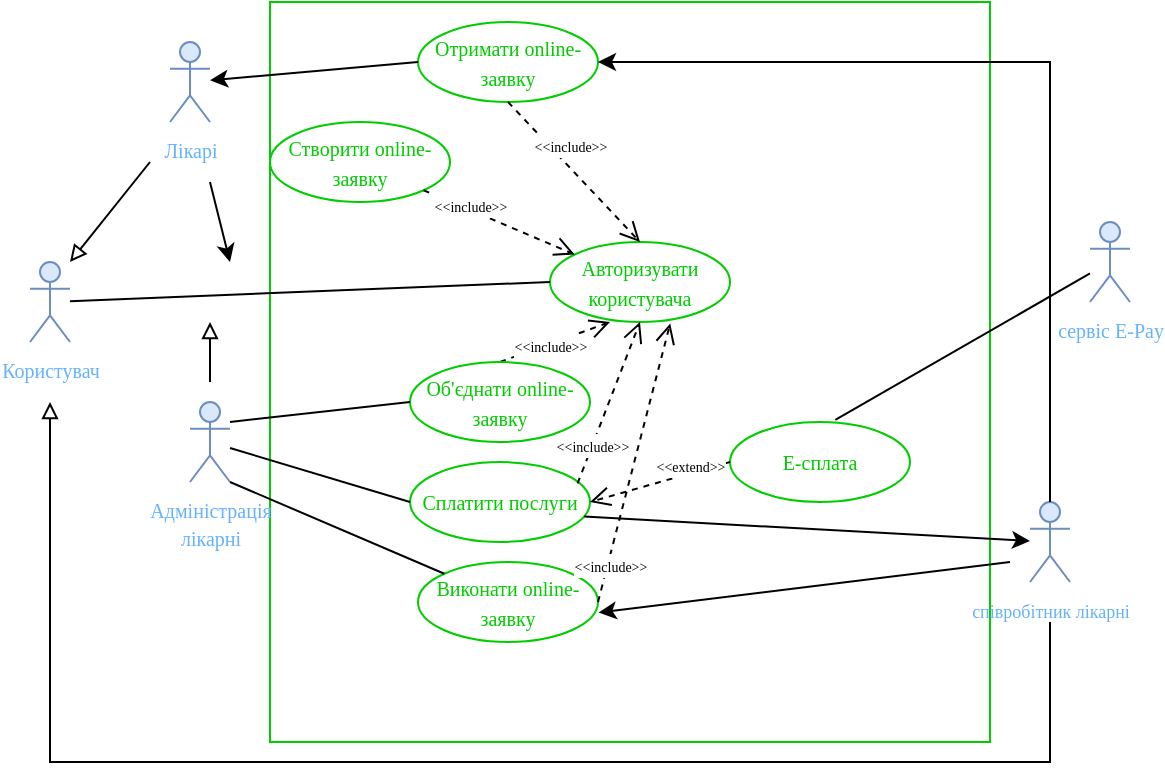 <mxfile version="20.8.16" type="device"><diagram name="Страница 1" id="aq-Jlml0IucmwOb--KEK"><mxGraphModel dx="714" dy="423" grid="1" gridSize="10" guides="1" tooltips="1" connect="1" arrows="1" fold="1" page="1" pageScale="1" pageWidth="827" pageHeight="1169" math="0" shadow="0"><root><mxCell id="0"/><mxCell id="1" parent="0"/><mxCell id="BzcpxLDHrW5vK4rVbkOT-40" value="" style="rounded=0;whiteSpace=wrap;html=1;strokeColor=#00CC00;fontFamily=Times New Roman;fontSize=7;fontColor=#00CC00;" vertex="1" parent="1"><mxGeometry x="250" y="180" width="360" height="370" as="geometry"/></mxCell><mxCell id="BzcpxLDHrW5vK4rVbkOT-22" value="&lt;font color=&quot;#000000&quot; style=&quot;font-size: 7px;&quot;&gt;&amp;lt;&amp;lt;include&amp;gt;&amp;gt;&lt;/font&gt;" style="html=1;verticalAlign=bottom;endArrow=open;dashed=1;endSize=8;rounded=0;fontFamily=Times New Roman;fontSize=10;fontColor=#00CC00;exitX=0.5;exitY=0;exitDx=0;exitDy=0;" edge="1" parent="1" source="BzcpxLDHrW5vK4rVbkOT-15"><mxGeometry x="-0.197" y="-9" relative="1" as="geometry"><mxPoint x="500" y="320" as="sourcePoint"/><mxPoint x="420" y="340" as="targetPoint"/><mxPoint as="offset"/></mxGeometry></mxCell><mxCell id="BzcpxLDHrW5vK4rVbkOT-1" value="&lt;font color=&quot;#66b2ff&quot; style=&quot;font-size: 10px;&quot;&gt;Користувач&lt;/font&gt;" style="shape=umlActor;verticalLabelPosition=bottom;verticalAlign=top;outlineConnect=0;fillColor=#dae8fc;strokeColor=#6c8ebf;fontFamily=Times New Roman;html=1;" vertex="1" parent="1"><mxGeometry x="130" y="310" width="20" height="40" as="geometry"/></mxCell><mxCell id="BzcpxLDHrW5vK4rVbkOT-6" value="&lt;font color=&quot;#66b2ff&quot; style=&quot;font-size: 10px;&quot;&gt;Лікарі&lt;/font&gt;" style="shape=umlActor;verticalLabelPosition=bottom;verticalAlign=top;outlineConnect=0;fillColor=#dae8fc;strokeColor=#6c8ebf;fontFamily=Times New Roman;html=1;" vertex="1" parent="1"><mxGeometry x="200" y="200" width="20" height="40" as="geometry"/></mxCell><mxCell id="BzcpxLDHrW5vK4rVbkOT-7" value="&lt;font color=&quot;#66b2ff&quot; style=&quot;font-size: 10px;&quot;&gt;Адміністрація &lt;br&gt;лікарні&lt;/font&gt;" style="shape=umlActor;verticalLabelPosition=bottom;verticalAlign=top;outlineConnect=0;fillColor=#dae8fc;strokeColor=#6c8ebf;fontFamily=Times New Roman;html=1;" vertex="1" parent="1"><mxGeometry x="210" y="380" width="20" height="40" as="geometry"/></mxCell><mxCell id="BzcpxLDHrW5vK4rVbkOT-8" value="&lt;font color=&quot;#00cc00&quot; style=&quot;font-size: 10px;&quot;&gt;Авторизувати користувача&lt;/font&gt;" style="ellipse;whiteSpace=wrap;html=1;fontFamily=Times New Roman;strokeColor=#00CC00;" vertex="1" parent="1"><mxGeometry x="390" y="300" width="90" height="40" as="geometry"/></mxCell><mxCell id="BzcpxLDHrW5vK4rVbkOT-9" value="&lt;font color=&quot;#00cc00&quot; style=&quot;font-size: 10px;&quot;&gt;Створити online-заявку&lt;/font&gt;" style="ellipse;whiteSpace=wrap;html=1;fontFamily=Times New Roman;strokeColor=#00CC00;" vertex="1" parent="1"><mxGeometry x="250" y="240" width="90" height="40" as="geometry"/></mxCell><mxCell id="BzcpxLDHrW5vK4rVbkOT-10" value="&lt;font color=&quot;#000000&quot; style=&quot;font-size: 7px;&quot;&gt;&amp;lt;&amp;lt;include&amp;gt;&amp;gt;&lt;/font&gt;" style="html=1;verticalAlign=bottom;endArrow=open;dashed=1;endSize=8;rounded=0;fontFamily=Times New Roman;fontSize=10;fontColor=#00CC00;exitX=1;exitY=1;exitDx=0;exitDy=0;" edge="1" parent="1" source="BzcpxLDHrW5vK4rVbkOT-9" target="BzcpxLDHrW5vK4rVbkOT-8"><mxGeometry x="-0.329" y="-6" relative="1" as="geometry"><mxPoint x="330" y="340" as="sourcePoint"/><mxPoint x="250" y="340" as="targetPoint"/><mxPoint as="offset"/></mxGeometry></mxCell><mxCell id="BzcpxLDHrW5vK4rVbkOT-11" value="&lt;font color=&quot;#00cc00&quot; style=&quot;font-size: 10px;&quot;&gt;Отримати online-заявку&lt;/font&gt;" style="ellipse;whiteSpace=wrap;html=1;fontFamily=Times New Roman;strokeColor=#00CC00;" vertex="1" parent="1"><mxGeometry x="324" y="190" width="90" height="40" as="geometry"/></mxCell><mxCell id="BzcpxLDHrW5vK4rVbkOT-13" value="&lt;font color=&quot;#000000&quot; style=&quot;font-size: 7px;&quot;&gt;&amp;lt;&amp;lt;include&amp;gt;&amp;gt;&lt;/font&gt;" style="html=1;verticalAlign=bottom;endArrow=open;dashed=1;endSize=8;rounded=0;fontFamily=Times New Roman;fontSize=10;fontColor=#00CC00;exitX=0.5;exitY=1;exitDx=0;exitDy=0;entryX=0.5;entryY=0;entryDx=0;entryDy=0;" edge="1" parent="1" source="BzcpxLDHrW5vK4rVbkOT-11" target="BzcpxLDHrW5vK4rVbkOT-8"><mxGeometry x="-0.104" y="2" relative="1" as="geometry"><mxPoint x="336.759" y="284.169" as="sourcePoint"/><mxPoint x="410" y="270" as="targetPoint"/><mxPoint as="offset"/></mxGeometry></mxCell><mxCell id="BzcpxLDHrW5vK4rVbkOT-15" value="&lt;font color=&quot;#00cc00&quot; style=&quot;font-size: 10px;&quot;&gt;Об'єднати online-заявку&lt;/font&gt;" style="ellipse;whiteSpace=wrap;html=1;fontFamily=Times New Roman;strokeColor=#00CC00;" vertex="1" parent="1"><mxGeometry x="320" y="360" width="90" height="40" as="geometry"/></mxCell><mxCell id="BzcpxLDHrW5vK4rVbkOT-16" value="&lt;font color=&quot;#00cc00&quot; style=&quot;font-size: 10px;&quot;&gt;Виконати online-заявку&lt;/font&gt;" style="ellipse;whiteSpace=wrap;html=1;fontFamily=Times New Roman;strokeColor=#00CC00;" vertex="1" parent="1"><mxGeometry x="324" y="460" width="90" height="40" as="geometry"/></mxCell><mxCell id="BzcpxLDHrW5vK4rVbkOT-17" value="" style="endArrow=none;html=1;rounded=0;fontFamily=Times New Roman;fontSize=10;fontColor=#00CC00;entryX=0;entryY=0.5;entryDx=0;entryDy=0;" edge="1" parent="1" source="BzcpxLDHrW5vK4rVbkOT-1" target="BzcpxLDHrW5vK4rVbkOT-8"><mxGeometry width="50" height="50" relative="1" as="geometry"><mxPoint x="300" y="350" as="sourcePoint"/><mxPoint x="350" y="300" as="targetPoint"/></mxGeometry></mxCell><mxCell id="BzcpxLDHrW5vK4rVbkOT-18" value="" style="endArrow=none;html=1;rounded=0;fontFamily=Times New Roman;fontSize=10;fontColor=#00CC00;entryX=0;entryY=0.5;entryDx=0;entryDy=0;" edge="1" parent="1" target="BzcpxLDHrW5vK4rVbkOT-15"><mxGeometry width="50" height="50" relative="1" as="geometry"><mxPoint x="230" y="390" as="sourcePoint"/><mxPoint x="489" y="350" as="targetPoint"/></mxGeometry></mxCell><mxCell id="BzcpxLDHrW5vK4rVbkOT-19" value="" style="endArrow=none;html=1;rounded=0;fontFamily=Times New Roman;fontSize=10;fontColor=#00CC00;entryX=0;entryY=0;entryDx=0;entryDy=0;exitX=1;exitY=1;exitDx=0;exitDy=0;exitPerimeter=0;" edge="1" parent="1" source="BzcpxLDHrW5vK4rVbkOT-7" target="BzcpxLDHrW5vK4rVbkOT-16"><mxGeometry width="50" height="50" relative="1" as="geometry"><mxPoint x="290" y="398.333" as="sourcePoint"/><mxPoint x="340" y="390" as="targetPoint"/></mxGeometry></mxCell><mxCell id="BzcpxLDHrW5vK4rVbkOT-23" value="&lt;font color=&quot;#000000&quot; style=&quot;font-size: 7px;&quot;&gt;&amp;lt;&amp;lt;include&amp;gt;&amp;gt;&lt;/font&gt;" style="html=1;verticalAlign=bottom;endArrow=open;dashed=1;endSize=8;rounded=0;fontFamily=Times New Roman;fontSize=10;fontColor=#00CC00;exitX=1;exitY=0.5;exitDx=0;exitDy=0;entryX=0.668;entryY=1.018;entryDx=0;entryDy=0;entryPerimeter=0;" edge="1" parent="1" source="BzcpxLDHrW5vK4rVbkOT-16" target="BzcpxLDHrW5vK4rVbkOT-8"><mxGeometry x="-0.845" y="-3" relative="1" as="geometry"><mxPoint x="430" y="280" as="sourcePoint"/><mxPoint x="470" y="350" as="targetPoint"/><mxPoint as="offset"/><Array as="points"/></mxGeometry></mxCell><mxCell id="BzcpxLDHrW5vK4rVbkOT-25" value="&lt;font color=&quot;#00cc00&quot; style=&quot;font-size: 10px;&quot;&gt;Сплатити послуги&lt;/font&gt;" style="ellipse;whiteSpace=wrap;html=1;fontFamily=Times New Roman;strokeColor=#00CC00;" vertex="1" parent="1"><mxGeometry x="320" y="410" width="90" height="40" as="geometry"/></mxCell><mxCell id="BzcpxLDHrW5vK4rVbkOT-26" value="&lt;font color=&quot;#000000&quot; style=&quot;font-size: 7px;&quot;&gt;&amp;lt;&amp;lt;include&amp;gt;&amp;gt;&lt;/font&gt;" style="html=1;verticalAlign=bottom;endArrow=open;dashed=1;endSize=8;rounded=0;fontFamily=Times New Roman;fontSize=10;fontColor=#00CC00;exitX=0.931;exitY=0.268;exitDx=0;exitDy=0;entryX=0.5;entryY=1;entryDx=0;entryDy=0;exitPerimeter=0;" edge="1" parent="1" source="BzcpxLDHrW5vK4rVbkOT-25" target="BzcpxLDHrW5vK4rVbkOT-8"><mxGeometry x="-0.701" y="-3" relative="1" as="geometry"><mxPoint x="424" y="490" as="sourcePoint"/><mxPoint x="455.759" y="344.169" as="targetPoint"/><mxPoint as="offset"/><Array as="points"/></mxGeometry></mxCell><mxCell id="BzcpxLDHrW5vK4rVbkOT-27" value="" style="endArrow=block;html=1;rounded=0;fontFamily=Times New Roman;fontSize=10;fontColor=#00CC00;endFill=0;" edge="1" parent="1"><mxGeometry width="50" height="50" relative="1" as="geometry"><mxPoint x="220" y="370" as="sourcePoint"/><mxPoint x="220" y="340" as="targetPoint"/></mxGeometry></mxCell><mxCell id="BzcpxLDHrW5vK4rVbkOT-29" value="" style="endArrow=classic;html=1;rounded=0;fontFamily=Times New Roman;fontSize=10;fontColor=#00CC00;exitX=0;exitY=0.5;exitDx=0;exitDy=0;" edge="1" parent="1" source="BzcpxLDHrW5vK4rVbkOT-11" target="BzcpxLDHrW5vK4rVbkOT-6"><mxGeometry width="50" height="50" relative="1" as="geometry"><mxPoint x="300" y="400" as="sourcePoint"/><mxPoint x="350" y="350" as="targetPoint"/></mxGeometry></mxCell><mxCell id="BzcpxLDHrW5vK4rVbkOT-30" value="" style="endArrow=classic;html=1;rounded=0;fontFamily=Times New Roman;fontSize=10;fontColor=#00CC00;" edge="1" parent="1"><mxGeometry width="50" height="50" relative="1" as="geometry"><mxPoint x="220" y="270" as="sourcePoint"/><mxPoint x="230" y="310" as="targetPoint"/></mxGeometry></mxCell><mxCell id="BzcpxLDHrW5vK4rVbkOT-31" value="" style="endArrow=block;html=1;rounded=0;fontFamily=Times New Roman;fontSize=10;fontColor=#00CC00;endFill=0;" edge="1" parent="1"><mxGeometry width="50" height="50" relative="1" as="geometry"><mxPoint x="190" y="260" as="sourcePoint"/><mxPoint x="150" y="310" as="targetPoint"/></mxGeometry></mxCell><mxCell id="BzcpxLDHrW5vK4rVbkOT-32" value="&lt;font color=&quot;#66b2ff&quot; style=&quot;font-size: 9px;&quot;&gt;співробітник лікарні&lt;/font&gt;" style="shape=umlActor;verticalLabelPosition=bottom;verticalAlign=top;outlineConnect=0;fillColor=#dae8fc;strokeColor=#6c8ebf;fontFamily=Times New Roman;html=1;" vertex="1" parent="1"><mxGeometry x="630" y="430" width="20" height="40" as="geometry"/></mxCell><mxCell id="BzcpxLDHrW5vK4rVbkOT-33" value="&lt;font color=&quot;#66b2ff&quot; style=&quot;font-size: 10px;&quot;&gt;сервіс E-Pay&lt;/font&gt;" style="shape=umlActor;verticalLabelPosition=bottom;verticalAlign=top;outlineConnect=0;fillColor=#dae8fc;strokeColor=#6c8ebf;fontFamily=Times New Roman;html=1;" vertex="1" parent="1"><mxGeometry x="660" y="290" width="20" height="40" as="geometry"/></mxCell><mxCell id="BzcpxLDHrW5vK4rVbkOT-34" value="&lt;font color=&quot;#00cc00&quot; style=&quot;font-size: 10px;&quot;&gt;E-сплата&lt;/font&gt;" style="ellipse;whiteSpace=wrap;html=1;fontFamily=Times New Roman;strokeColor=#00CC00;" vertex="1" parent="1"><mxGeometry x="480" y="390" width="90" height="40" as="geometry"/></mxCell><mxCell id="BzcpxLDHrW5vK4rVbkOT-36" value="" style="endArrow=none;html=1;rounded=0;fontFamily=Times New Roman;fontSize=10;fontColor=#00CC00;exitX=0.585;exitY=-0.028;exitDx=0;exitDy=0;exitPerimeter=0;" edge="1" parent="1" source="BzcpxLDHrW5vK4rVbkOT-34" target="BzcpxLDHrW5vK4rVbkOT-33"><mxGeometry width="50" height="50" relative="1" as="geometry"><mxPoint x="300" y="400" as="sourcePoint"/><mxPoint x="350" y="350" as="targetPoint"/></mxGeometry></mxCell><mxCell id="BzcpxLDHrW5vK4rVbkOT-37" value="&lt;font color=&quot;#000000&quot; style=&quot;font-size: 7px;&quot;&gt;&amp;lt;&amp;lt;extend&amp;gt;&amp;gt;&lt;/font&gt;" style="html=1;verticalAlign=bottom;endArrow=open;dashed=1;endSize=8;rounded=0;fontFamily=Times New Roman;fontSize=10;fontColor=#00CC00;exitX=0;exitY=0.5;exitDx=0;exitDy=0;entryX=1;entryY=0.5;entryDx=0;entryDy=0;" edge="1" parent="1" source="BzcpxLDHrW5vK4rVbkOT-34" target="BzcpxLDHrW5vK4rVbkOT-25"><mxGeometry x="-0.396" y="4" relative="1" as="geometry"><mxPoint x="500" y="516.52" as="sourcePoint"/><mxPoint x="518.04" y="430" as="targetPoint"/><mxPoint as="offset"/><Array as="points"/></mxGeometry></mxCell><mxCell id="BzcpxLDHrW5vK4rVbkOT-38" value="" style="endArrow=classic;html=1;rounded=0;fontFamily=Times New Roman;fontSize=7;fontColor=#00CC00;exitX=0.5;exitY=0;exitDx=0;exitDy=0;exitPerimeter=0;entryX=1;entryY=0.5;entryDx=0;entryDy=0;" edge="1" parent="1" source="BzcpxLDHrW5vK4rVbkOT-32" target="BzcpxLDHrW5vK4rVbkOT-11"><mxGeometry width="50" height="50" relative="1" as="geometry"><mxPoint x="300" y="400" as="sourcePoint"/><mxPoint x="590" y="210" as="targetPoint"/><Array as="points"><mxPoint x="640" y="210"/></Array></mxGeometry></mxCell><mxCell id="BzcpxLDHrW5vK4rVbkOT-39" value="" style="endArrow=block;html=1;rounded=0;fontFamily=Times New Roman;fontSize=7;fontColor=#00CC00;endFill=0;" edge="1" parent="1"><mxGeometry width="50" height="50" relative="1" as="geometry"><mxPoint x="640" y="490" as="sourcePoint"/><mxPoint x="140" y="380" as="targetPoint"/><Array as="points"><mxPoint x="640" y="560"/><mxPoint x="140" y="560"/></Array></mxGeometry></mxCell><mxCell id="BzcpxLDHrW5vK4rVbkOT-42" value="" style="endArrow=classic;html=1;rounded=0;fontFamily=Times New Roman;fontSize=9;fontColor=#00CC00;exitX=0.968;exitY=0.682;exitDx=0;exitDy=0;exitPerimeter=0;" edge="1" parent="1" source="BzcpxLDHrW5vK4rVbkOT-25" target="BzcpxLDHrW5vK4rVbkOT-32"><mxGeometry width="50" height="50" relative="1" as="geometry"><mxPoint x="430" y="460" as="sourcePoint"/><mxPoint x="450" y="350" as="targetPoint"/></mxGeometry></mxCell><mxCell id="BzcpxLDHrW5vK4rVbkOT-43" value="" style="endArrow=classic;html=1;rounded=0;fontFamily=Times New Roman;fontSize=9;fontColor=#00CC00;entryX=1.003;entryY=0.632;entryDx=0;entryDy=0;entryPerimeter=0;" edge="1" parent="1" target="BzcpxLDHrW5vK4rVbkOT-16"><mxGeometry width="50" height="50" relative="1" as="geometry"><mxPoint x="620" y="460" as="sourcePoint"/><mxPoint x="450" y="430" as="targetPoint"/></mxGeometry></mxCell><mxCell id="BzcpxLDHrW5vK4rVbkOT-44" value="" style="endArrow=none;html=1;rounded=0;fontFamily=Times New Roman;fontSize=10;fontColor=#00CC00;entryX=0;entryY=0.5;entryDx=0;entryDy=0;" edge="1" parent="1" source="BzcpxLDHrW5vK4rVbkOT-7" target="BzcpxLDHrW5vK4rVbkOT-25"><mxGeometry width="50" height="50" relative="1" as="geometry"><mxPoint x="280" y="600" as="sourcePoint"/><mxPoint x="348.621" y="460.221" as="targetPoint"/></mxGeometry></mxCell></root></mxGraphModel></diagram></mxfile>